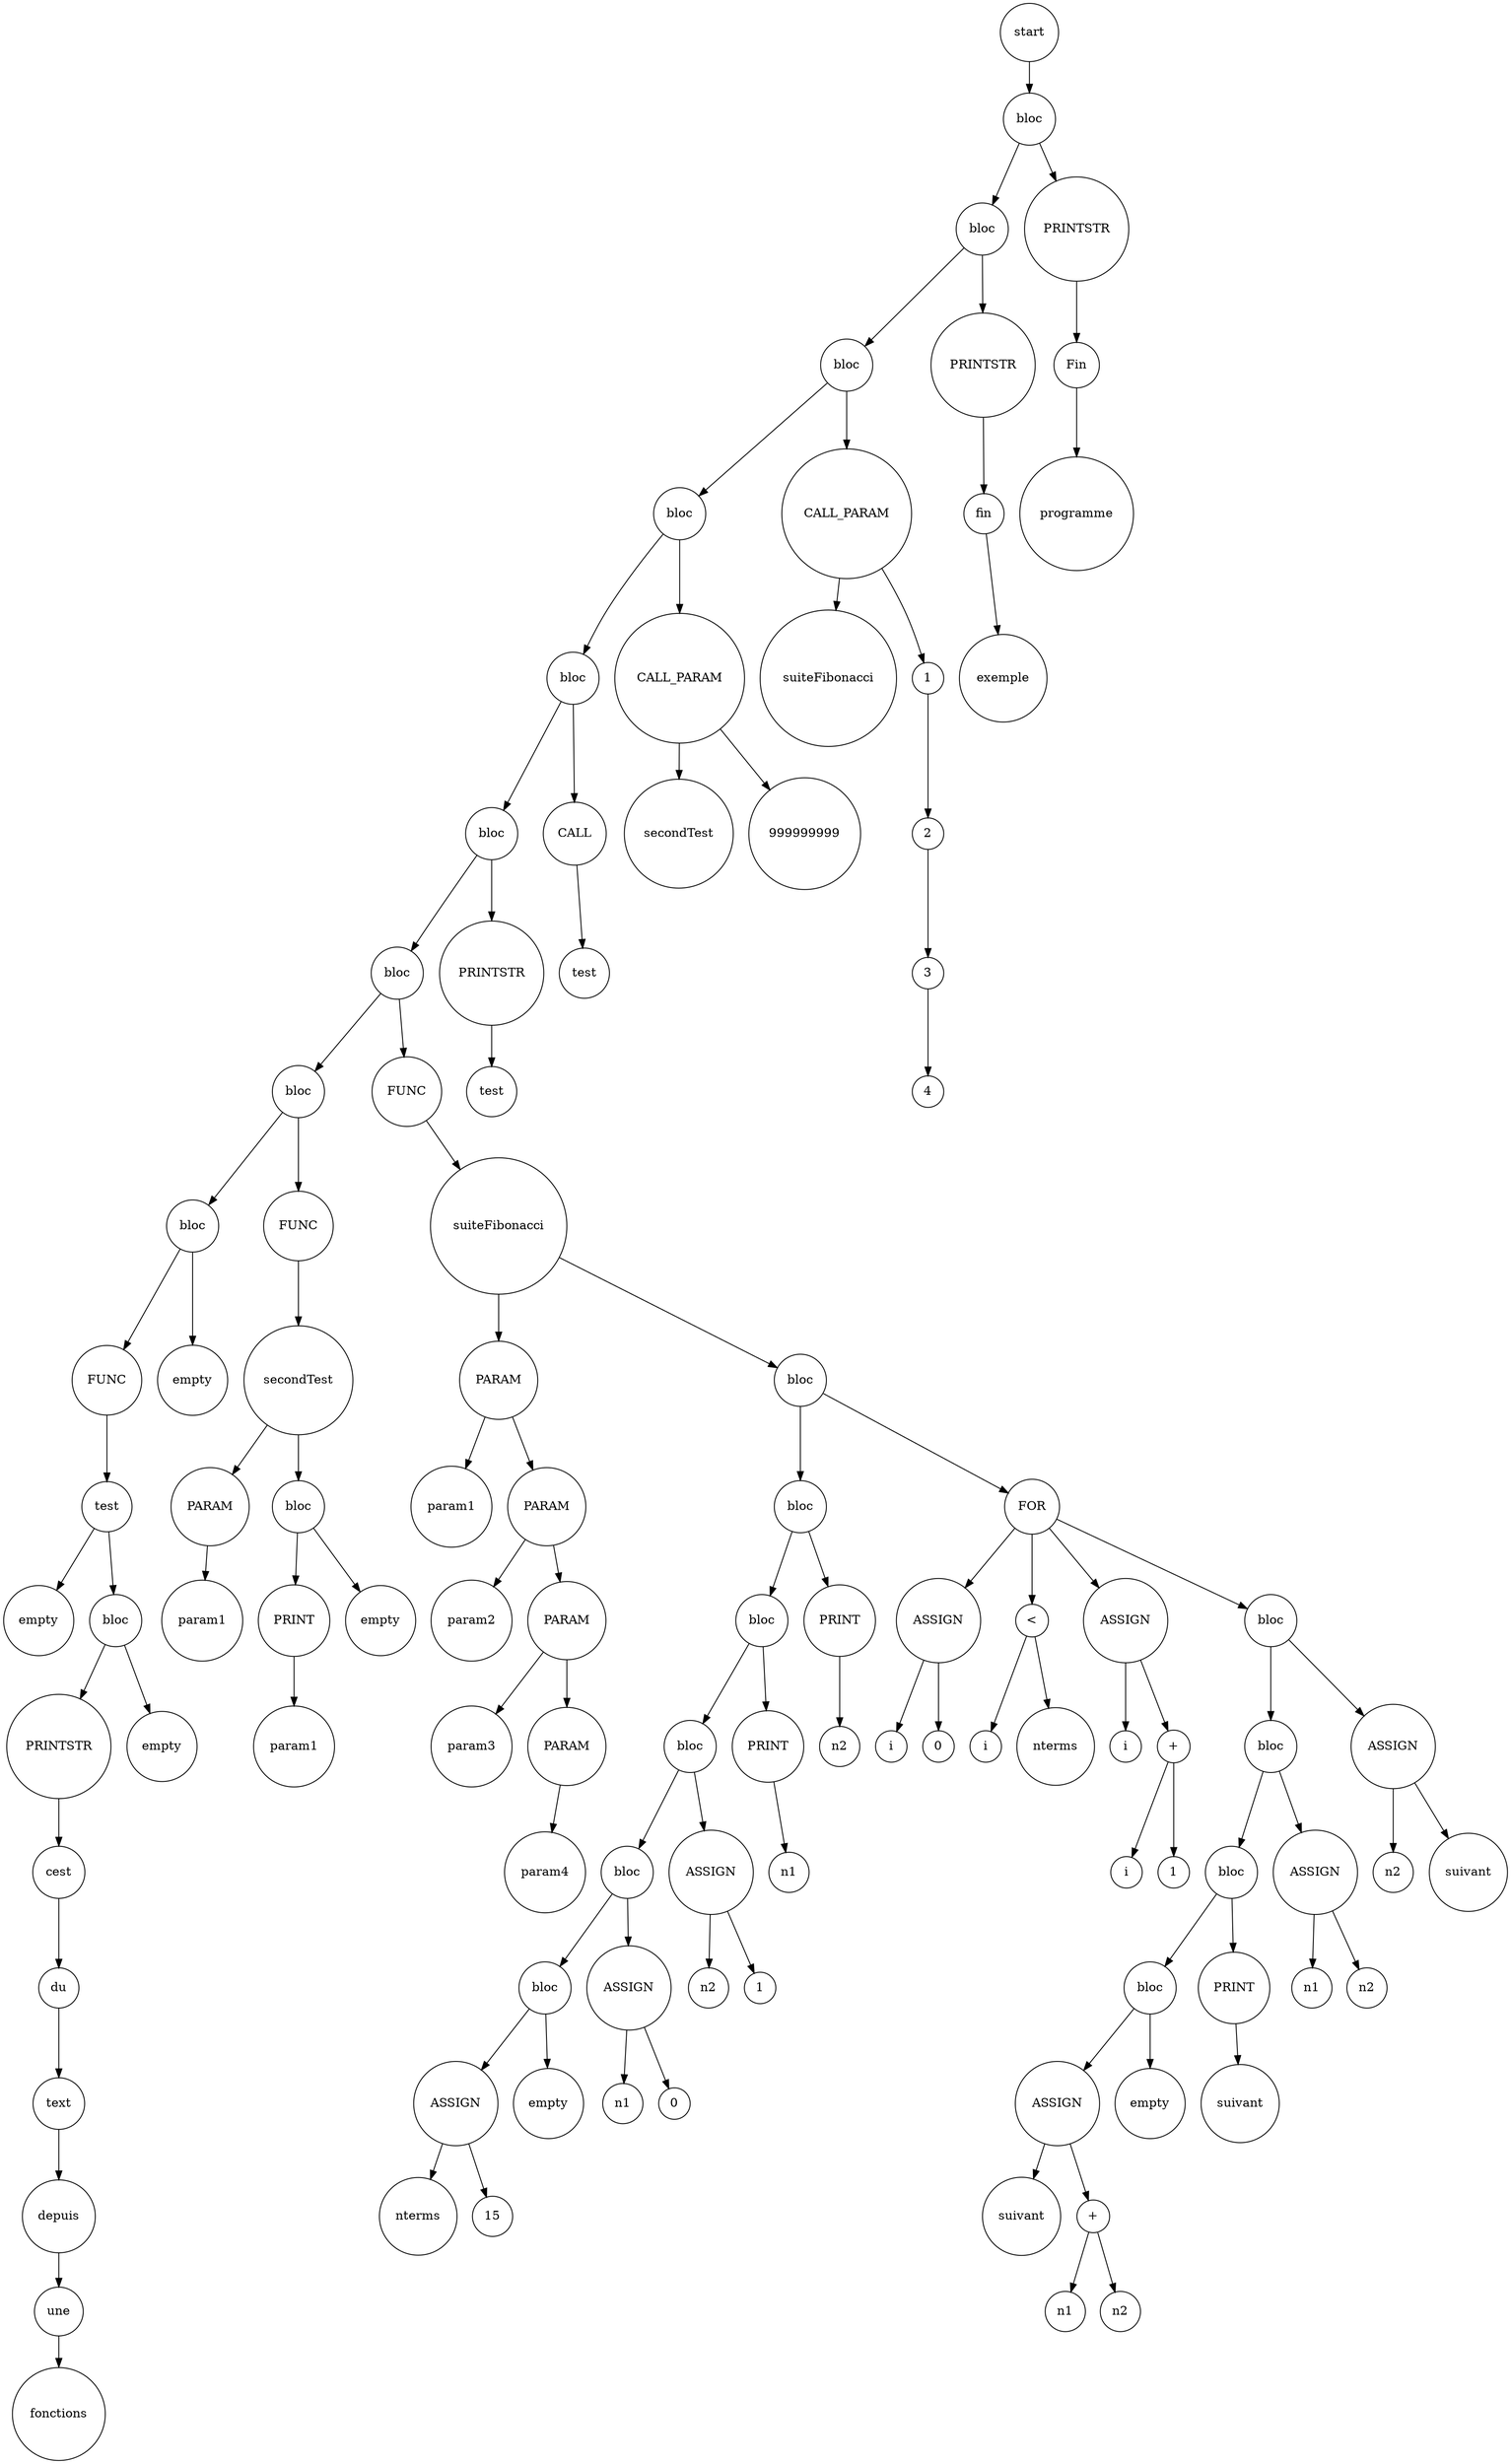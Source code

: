 digraph {
	node [shape=circle]
	"6a5b72e9-6980-41a7-af8b-3f1412a084a0" [label=start]
	"c7aca20b-12aa-4cfe-b364-7d70495bd110" [label=bloc]
	"20dfe99e-fd13-416c-9d95-cd30895a1119" [label=bloc]
	"bb96c4a9-f3ae-41f4-a4eb-4cde897ef632" [label=bloc]
	"74b3c531-ff22-4379-b713-f9d91aa9fea5" [label=bloc]
	"79655204-f894-4e62-b749-7f5c58c9bba2" [label=bloc]
	"866cb78d-d949-466e-bb34-9761151b24eb" [label=bloc]
	"0033e306-d09a-4cbd-8727-f2b657b956f2" [label=bloc]
	"55a511f2-14d4-41f2-b740-90cc13ceb8e8" [label=bloc]
	"a0dd0fb8-4c64-44ff-80c0-85b4827977f5" [label=bloc]
	"6df74463-efe0-44d5-b81f-799d35da98fd" [label=FUNC]
	"e1bc99fc-347f-40c5-8162-8a1c14d93c09" [label=test]
	"814b3769-bd29-4f7b-9e24-29e38566dbe4" [label=empty]
	"e1bc99fc-347f-40c5-8162-8a1c14d93c09" -> "814b3769-bd29-4f7b-9e24-29e38566dbe4" [arrowsize=1]
	"27faa369-b891-4558-80a1-687187465520" [label=bloc]
	"97df5a34-ef74-4d19-87fc-bd97d91129dd" [label=PRINTSTR]
	"b9b1e2eb-2e2d-4405-9bda-edcf7dcdbe78" [label=cest]
	"29890b8b-2a4b-446c-a4c6-54d2d102b744" [label=du]
	"83ac8b8d-21bb-4f24-9bc2-78d4642a1253" [label=text]
	"ccaace6c-df7d-4ba8-a2b6-55b93a4c1ee1" [label=depuis]
	"bac72fdd-99f7-4523-ba66-469fa2d4414e" [label=une]
	"973cf587-d5b0-4a92-a670-d268372c5eaf" [label=fonctions]
	"bac72fdd-99f7-4523-ba66-469fa2d4414e" -> "973cf587-d5b0-4a92-a670-d268372c5eaf" [arrowsize=1]
	"ccaace6c-df7d-4ba8-a2b6-55b93a4c1ee1" -> "bac72fdd-99f7-4523-ba66-469fa2d4414e" [arrowsize=1]
	"83ac8b8d-21bb-4f24-9bc2-78d4642a1253" -> "ccaace6c-df7d-4ba8-a2b6-55b93a4c1ee1" [arrowsize=1]
	"29890b8b-2a4b-446c-a4c6-54d2d102b744" -> "83ac8b8d-21bb-4f24-9bc2-78d4642a1253" [arrowsize=1]
	"b9b1e2eb-2e2d-4405-9bda-edcf7dcdbe78" -> "29890b8b-2a4b-446c-a4c6-54d2d102b744" [arrowsize=1]
	"97df5a34-ef74-4d19-87fc-bd97d91129dd" -> "b9b1e2eb-2e2d-4405-9bda-edcf7dcdbe78" [arrowsize=1]
	"27faa369-b891-4558-80a1-687187465520" -> "97df5a34-ef74-4d19-87fc-bd97d91129dd" [arrowsize=1]
	"3908f495-6973-4857-81dc-40bd6455bff1" [label=empty]
	"27faa369-b891-4558-80a1-687187465520" -> "3908f495-6973-4857-81dc-40bd6455bff1" [arrowsize=1]
	"e1bc99fc-347f-40c5-8162-8a1c14d93c09" -> "27faa369-b891-4558-80a1-687187465520" [arrowsize=1]
	"6df74463-efe0-44d5-b81f-799d35da98fd" -> "e1bc99fc-347f-40c5-8162-8a1c14d93c09" [arrowsize=1]
	"a0dd0fb8-4c64-44ff-80c0-85b4827977f5" -> "6df74463-efe0-44d5-b81f-799d35da98fd" [arrowsize=1]
	"ef5996b8-91a3-4c06-bb0c-68de0190a132" [label=empty]
	"a0dd0fb8-4c64-44ff-80c0-85b4827977f5" -> "ef5996b8-91a3-4c06-bb0c-68de0190a132" [arrowsize=1]
	"55a511f2-14d4-41f2-b740-90cc13ceb8e8" -> "a0dd0fb8-4c64-44ff-80c0-85b4827977f5" [arrowsize=1]
	"b5d42b9a-6e99-47c3-a300-242de94e399e" [label=FUNC]
	"4b771ba2-55af-4335-9a59-7869094c01d7" [label=secondTest]
	"9b1eac0a-53a0-4c55-bf25-c307d83574e5" [label=PARAM]
	"1277e282-729a-4751-831d-412b688c1ac6" [label=param1]
	"9b1eac0a-53a0-4c55-bf25-c307d83574e5" -> "1277e282-729a-4751-831d-412b688c1ac6" [arrowsize=1]
	"4b771ba2-55af-4335-9a59-7869094c01d7" -> "9b1eac0a-53a0-4c55-bf25-c307d83574e5" [arrowsize=1]
	"f728f987-4db1-42e2-b788-55723e4242b4" [label=bloc]
	"05e20f86-66a7-4fe2-82ac-cdaffd16ecc9" [label=PRINT]
	"9e990607-7a87-4c4b-aa33-385a9a1ebd3c" [label=param1]
	"05e20f86-66a7-4fe2-82ac-cdaffd16ecc9" -> "9e990607-7a87-4c4b-aa33-385a9a1ebd3c" [arrowsize=1]
	"f728f987-4db1-42e2-b788-55723e4242b4" -> "05e20f86-66a7-4fe2-82ac-cdaffd16ecc9" [arrowsize=1]
	"c619a3a0-2524-4001-a732-48b8e4e66455" [label=empty]
	"f728f987-4db1-42e2-b788-55723e4242b4" -> "c619a3a0-2524-4001-a732-48b8e4e66455" [arrowsize=1]
	"4b771ba2-55af-4335-9a59-7869094c01d7" -> "f728f987-4db1-42e2-b788-55723e4242b4" [arrowsize=1]
	"b5d42b9a-6e99-47c3-a300-242de94e399e" -> "4b771ba2-55af-4335-9a59-7869094c01d7" [arrowsize=1]
	"55a511f2-14d4-41f2-b740-90cc13ceb8e8" -> "b5d42b9a-6e99-47c3-a300-242de94e399e" [arrowsize=1]
	"0033e306-d09a-4cbd-8727-f2b657b956f2" -> "55a511f2-14d4-41f2-b740-90cc13ceb8e8" [arrowsize=1]
	"4b2ca499-1cd8-4714-ad73-9051ae13790c" [label=FUNC]
	"4f0c963f-832b-422d-8d50-d65942f92701" [label=suiteFibonacci]
	"08f31d92-c162-4bcc-8c83-d485437d6624" [label=PARAM]
	"ed5b47f7-4ada-4c75-8093-f250f3dac26f" [label=param1]
	"08f31d92-c162-4bcc-8c83-d485437d6624" -> "ed5b47f7-4ada-4c75-8093-f250f3dac26f" [arrowsize=1]
	"0db2bdd4-246c-4e78-9d4f-88c19b754cb1" [label=PARAM]
	"b8dfd1cb-dc5f-4b84-866d-5cb5b9e53796" [label=param2]
	"0db2bdd4-246c-4e78-9d4f-88c19b754cb1" -> "b8dfd1cb-dc5f-4b84-866d-5cb5b9e53796" [arrowsize=1]
	"0b24cc6d-ec1d-45a7-aca1-5f0f523ac721" [label=PARAM]
	"438f6ea1-284a-4a13-9dae-deb4e2980266" [label=param3]
	"0b24cc6d-ec1d-45a7-aca1-5f0f523ac721" -> "438f6ea1-284a-4a13-9dae-deb4e2980266" [arrowsize=1]
	"63d5e8c2-f85e-4bd5-ade6-ac314ca4d2b1" [label=PARAM]
	"0ef3d400-e056-48b2-9789-07a7c5c35662" [label=param4]
	"63d5e8c2-f85e-4bd5-ade6-ac314ca4d2b1" -> "0ef3d400-e056-48b2-9789-07a7c5c35662" [arrowsize=1]
	"0b24cc6d-ec1d-45a7-aca1-5f0f523ac721" -> "63d5e8c2-f85e-4bd5-ade6-ac314ca4d2b1" [arrowsize=1]
	"0db2bdd4-246c-4e78-9d4f-88c19b754cb1" -> "0b24cc6d-ec1d-45a7-aca1-5f0f523ac721" [arrowsize=1]
	"08f31d92-c162-4bcc-8c83-d485437d6624" -> "0db2bdd4-246c-4e78-9d4f-88c19b754cb1" [arrowsize=1]
	"4f0c963f-832b-422d-8d50-d65942f92701" -> "08f31d92-c162-4bcc-8c83-d485437d6624" [arrowsize=1]
	"8cbfeb0e-8a08-4433-a38c-9f11fd70f37f" [label=bloc]
	"7aab6773-aa37-482e-a059-e759c42e7dee" [label=bloc]
	"1c01995d-062e-48e1-950a-63276f5610f1" [label=bloc]
	"d1b07559-c323-4c65-97f5-2a494f73b87f" [label=bloc]
	"ec618da3-ad12-4c74-9e7d-8e977cf08976" [label=bloc]
	"10c53066-3aed-47fa-9a8c-097dccf54288" [label=bloc]
	"070d314f-50be-48aa-8f27-51b50ab2cc71" [label=ASSIGN]
	"1a45b5ec-e2d0-4761-a9fe-c755497a1bb5" [label=nterms]
	"070d314f-50be-48aa-8f27-51b50ab2cc71" -> "1a45b5ec-e2d0-4761-a9fe-c755497a1bb5" [arrowsize=1]
	"22177a63-e8a7-4b53-bb8c-6b1c96aaa818" [label=15]
	"070d314f-50be-48aa-8f27-51b50ab2cc71" -> "22177a63-e8a7-4b53-bb8c-6b1c96aaa818" [arrowsize=1]
	"10c53066-3aed-47fa-9a8c-097dccf54288" -> "070d314f-50be-48aa-8f27-51b50ab2cc71" [arrowsize=1]
	"018b7308-4ea5-4641-b645-f64e2f6287b4" [label=empty]
	"10c53066-3aed-47fa-9a8c-097dccf54288" -> "018b7308-4ea5-4641-b645-f64e2f6287b4" [arrowsize=1]
	"ec618da3-ad12-4c74-9e7d-8e977cf08976" -> "10c53066-3aed-47fa-9a8c-097dccf54288" [arrowsize=1]
	"98abfb2d-8944-4cbe-a40f-20b79f9e92ef" [label=ASSIGN]
	"054f775b-eca4-49a4-943f-2f449746ed73" [label=n1]
	"98abfb2d-8944-4cbe-a40f-20b79f9e92ef" -> "054f775b-eca4-49a4-943f-2f449746ed73" [arrowsize=1]
	"883cb882-8d0a-438b-9016-194073368738" [label=0]
	"98abfb2d-8944-4cbe-a40f-20b79f9e92ef" -> "883cb882-8d0a-438b-9016-194073368738" [arrowsize=1]
	"ec618da3-ad12-4c74-9e7d-8e977cf08976" -> "98abfb2d-8944-4cbe-a40f-20b79f9e92ef" [arrowsize=1]
	"d1b07559-c323-4c65-97f5-2a494f73b87f" -> "ec618da3-ad12-4c74-9e7d-8e977cf08976" [arrowsize=1]
	"b1a274ce-98fd-449b-8323-b93d4c1d3f39" [label=ASSIGN]
	"e41018f9-9e0a-4bce-911e-7d764fc8ae79" [label=n2]
	"b1a274ce-98fd-449b-8323-b93d4c1d3f39" -> "e41018f9-9e0a-4bce-911e-7d764fc8ae79" [arrowsize=1]
	"98696d6b-0235-449e-b47f-367b7c35acc7" [label=1]
	"b1a274ce-98fd-449b-8323-b93d4c1d3f39" -> "98696d6b-0235-449e-b47f-367b7c35acc7" [arrowsize=1]
	"d1b07559-c323-4c65-97f5-2a494f73b87f" -> "b1a274ce-98fd-449b-8323-b93d4c1d3f39" [arrowsize=1]
	"1c01995d-062e-48e1-950a-63276f5610f1" -> "d1b07559-c323-4c65-97f5-2a494f73b87f" [arrowsize=1]
	"7673eaa4-692a-460c-bfc3-92f00495c88d" [label=PRINT]
	"eca60b0a-b54c-4d2f-b253-24eb32c3448a" [label=n1]
	"7673eaa4-692a-460c-bfc3-92f00495c88d" -> "eca60b0a-b54c-4d2f-b253-24eb32c3448a" [arrowsize=1]
	"1c01995d-062e-48e1-950a-63276f5610f1" -> "7673eaa4-692a-460c-bfc3-92f00495c88d" [arrowsize=1]
	"7aab6773-aa37-482e-a059-e759c42e7dee" -> "1c01995d-062e-48e1-950a-63276f5610f1" [arrowsize=1]
	"5252cf01-0fe7-45e3-a539-807887f22ea0" [label=PRINT]
	"3414e26f-1a63-4d84-8103-e6d73f913fbd" [label=n2]
	"5252cf01-0fe7-45e3-a539-807887f22ea0" -> "3414e26f-1a63-4d84-8103-e6d73f913fbd" [arrowsize=1]
	"7aab6773-aa37-482e-a059-e759c42e7dee" -> "5252cf01-0fe7-45e3-a539-807887f22ea0" [arrowsize=1]
	"8cbfeb0e-8a08-4433-a38c-9f11fd70f37f" -> "7aab6773-aa37-482e-a059-e759c42e7dee" [arrowsize=1]
	"d1c4e0ba-2182-40e6-9932-d3c6f569f57f" [label=FOR]
	"5fa3dba4-03cb-4941-8d3e-7fe405df82d8" [label=ASSIGN]
	"d0e9c2be-6010-4e8b-bf4c-ed8719106bbd" [label=i]
	"5fa3dba4-03cb-4941-8d3e-7fe405df82d8" -> "d0e9c2be-6010-4e8b-bf4c-ed8719106bbd" [arrowsize=1]
	"81429083-275f-4aa8-9960-515da2e93423" [label=0]
	"5fa3dba4-03cb-4941-8d3e-7fe405df82d8" -> "81429083-275f-4aa8-9960-515da2e93423" [arrowsize=1]
	"d1c4e0ba-2182-40e6-9932-d3c6f569f57f" -> "5fa3dba4-03cb-4941-8d3e-7fe405df82d8" [arrowsize=1]
	"a6f60c92-d0dc-4e93-b3a9-9dacaf44bab2" [label="<"]
	"b2dcf636-4b59-42c8-aadb-fb29335efa49" [label=i]
	"a6f60c92-d0dc-4e93-b3a9-9dacaf44bab2" -> "b2dcf636-4b59-42c8-aadb-fb29335efa49" [arrowsize=1]
	"bfd17c5c-cef1-47bd-a68c-7901165ee434" [label=nterms]
	"a6f60c92-d0dc-4e93-b3a9-9dacaf44bab2" -> "bfd17c5c-cef1-47bd-a68c-7901165ee434" [arrowsize=1]
	"d1c4e0ba-2182-40e6-9932-d3c6f569f57f" -> "a6f60c92-d0dc-4e93-b3a9-9dacaf44bab2" [arrowsize=1]
	"104a1e9e-ab51-4fb4-9bfa-e92e59d1b876" [label=ASSIGN]
	"eb5690e8-8bdd-412d-8b71-145de9f53703" [label=i]
	"104a1e9e-ab51-4fb4-9bfa-e92e59d1b876" -> "eb5690e8-8bdd-412d-8b71-145de9f53703" [arrowsize=1]
	"fe0af6d9-5480-4905-96f7-ea89d9ba81e8" [label="+"]
	"5b063324-5fab-42f3-bb8c-ae0db77037a8" [label=i]
	"fe0af6d9-5480-4905-96f7-ea89d9ba81e8" -> "5b063324-5fab-42f3-bb8c-ae0db77037a8" [arrowsize=1]
	"2c6601dd-c6dc-46eb-927a-0d3ba31856a3" [label=1]
	"fe0af6d9-5480-4905-96f7-ea89d9ba81e8" -> "2c6601dd-c6dc-46eb-927a-0d3ba31856a3" [arrowsize=1]
	"104a1e9e-ab51-4fb4-9bfa-e92e59d1b876" -> "fe0af6d9-5480-4905-96f7-ea89d9ba81e8" [arrowsize=1]
	"d1c4e0ba-2182-40e6-9932-d3c6f569f57f" -> "104a1e9e-ab51-4fb4-9bfa-e92e59d1b876" [arrowsize=1]
	"173be602-550f-4d7d-a655-433308c33203" [label=bloc]
	"26351cca-f0e1-459a-8847-07b10b753194" [label=bloc]
	"ab5f1ebf-e57e-4e9e-93f1-041060763feb" [label=bloc]
	"1e947f1b-f368-47bc-8782-7332af588fea" [label=bloc]
	"5c3bf440-4a35-4f9c-9f39-ea46e23db8f1" [label=ASSIGN]
	"3ed09629-0809-4ea5-bcc7-97763ec148d6" [label=suivant]
	"5c3bf440-4a35-4f9c-9f39-ea46e23db8f1" -> "3ed09629-0809-4ea5-bcc7-97763ec148d6" [arrowsize=1]
	"e3ab4c80-b21f-43a5-a573-9d48e5f6d7ca" [label="+"]
	"a2cb8be4-24fd-44d3-a176-72025da76a4c" [label=n1]
	"e3ab4c80-b21f-43a5-a573-9d48e5f6d7ca" -> "a2cb8be4-24fd-44d3-a176-72025da76a4c" [arrowsize=1]
	"345e97fc-6cdc-48eb-aafa-d57f859f5612" [label=n2]
	"e3ab4c80-b21f-43a5-a573-9d48e5f6d7ca" -> "345e97fc-6cdc-48eb-aafa-d57f859f5612" [arrowsize=1]
	"5c3bf440-4a35-4f9c-9f39-ea46e23db8f1" -> "e3ab4c80-b21f-43a5-a573-9d48e5f6d7ca" [arrowsize=1]
	"1e947f1b-f368-47bc-8782-7332af588fea" -> "5c3bf440-4a35-4f9c-9f39-ea46e23db8f1" [arrowsize=1]
	"e136f56f-342f-478d-be17-43f90c4690db" [label=empty]
	"1e947f1b-f368-47bc-8782-7332af588fea" -> "e136f56f-342f-478d-be17-43f90c4690db" [arrowsize=1]
	"ab5f1ebf-e57e-4e9e-93f1-041060763feb" -> "1e947f1b-f368-47bc-8782-7332af588fea" [arrowsize=1]
	"69f735fe-7b75-4e97-9924-cc049da96f98" [label=PRINT]
	"b1bfa953-a03a-48a9-8254-42dc063741a8" [label=suivant]
	"69f735fe-7b75-4e97-9924-cc049da96f98" -> "b1bfa953-a03a-48a9-8254-42dc063741a8" [arrowsize=1]
	"ab5f1ebf-e57e-4e9e-93f1-041060763feb" -> "69f735fe-7b75-4e97-9924-cc049da96f98" [arrowsize=1]
	"26351cca-f0e1-459a-8847-07b10b753194" -> "ab5f1ebf-e57e-4e9e-93f1-041060763feb" [arrowsize=1]
	"e9cf134a-9e61-49d8-9959-e74a02bec9ee" [label=ASSIGN]
	"519ee29c-0d25-4580-9003-61808e04aeee" [label=n1]
	"e9cf134a-9e61-49d8-9959-e74a02bec9ee" -> "519ee29c-0d25-4580-9003-61808e04aeee" [arrowsize=1]
	"7f8ae6e9-9e3b-41b4-afb3-e183458a630d" [label=n2]
	"e9cf134a-9e61-49d8-9959-e74a02bec9ee" -> "7f8ae6e9-9e3b-41b4-afb3-e183458a630d" [arrowsize=1]
	"26351cca-f0e1-459a-8847-07b10b753194" -> "e9cf134a-9e61-49d8-9959-e74a02bec9ee" [arrowsize=1]
	"173be602-550f-4d7d-a655-433308c33203" -> "26351cca-f0e1-459a-8847-07b10b753194" [arrowsize=1]
	"b23e2f9a-81b7-4a04-b74e-d698ac4f0f88" [label=ASSIGN]
	"7da2c47c-404e-454b-b14d-ed79952cd760" [label=n2]
	"b23e2f9a-81b7-4a04-b74e-d698ac4f0f88" -> "7da2c47c-404e-454b-b14d-ed79952cd760" [arrowsize=1]
	"28e7dd50-4052-4e6b-80b8-3b40838708c5" [label=suivant]
	"b23e2f9a-81b7-4a04-b74e-d698ac4f0f88" -> "28e7dd50-4052-4e6b-80b8-3b40838708c5" [arrowsize=1]
	"173be602-550f-4d7d-a655-433308c33203" -> "b23e2f9a-81b7-4a04-b74e-d698ac4f0f88" [arrowsize=1]
	"d1c4e0ba-2182-40e6-9932-d3c6f569f57f" -> "173be602-550f-4d7d-a655-433308c33203" [arrowsize=1]
	"8cbfeb0e-8a08-4433-a38c-9f11fd70f37f" -> "d1c4e0ba-2182-40e6-9932-d3c6f569f57f" [arrowsize=1]
	"4f0c963f-832b-422d-8d50-d65942f92701" -> "8cbfeb0e-8a08-4433-a38c-9f11fd70f37f" [arrowsize=1]
	"4b2ca499-1cd8-4714-ad73-9051ae13790c" -> "4f0c963f-832b-422d-8d50-d65942f92701" [arrowsize=1]
	"0033e306-d09a-4cbd-8727-f2b657b956f2" -> "4b2ca499-1cd8-4714-ad73-9051ae13790c" [arrowsize=1]
	"866cb78d-d949-466e-bb34-9761151b24eb" -> "0033e306-d09a-4cbd-8727-f2b657b956f2" [arrowsize=1]
	"c948a853-4539-48f7-bb64-47ff0f02ce06" [label=PRINTSTR]
	"519ed2f7-cd47-4d1e-8bbb-6f846b2c9008" [label=test]
	"c948a853-4539-48f7-bb64-47ff0f02ce06" -> "519ed2f7-cd47-4d1e-8bbb-6f846b2c9008" [arrowsize=1]
	"866cb78d-d949-466e-bb34-9761151b24eb" -> "c948a853-4539-48f7-bb64-47ff0f02ce06" [arrowsize=1]
	"79655204-f894-4e62-b749-7f5c58c9bba2" -> "866cb78d-d949-466e-bb34-9761151b24eb" [arrowsize=1]
	"0a88fcc4-a77b-4ad9-99b8-2fc66a720e23" [label=CALL]
	"ed4d768a-740b-4238-8054-49a67a9433d8" [label=test]
	"0a88fcc4-a77b-4ad9-99b8-2fc66a720e23" -> "ed4d768a-740b-4238-8054-49a67a9433d8" [arrowsize=1]
	"79655204-f894-4e62-b749-7f5c58c9bba2" -> "0a88fcc4-a77b-4ad9-99b8-2fc66a720e23" [arrowsize=1]
	"74b3c531-ff22-4379-b713-f9d91aa9fea5" -> "79655204-f894-4e62-b749-7f5c58c9bba2" [arrowsize=1]
	"58348b6a-8b24-4634-9c9c-ce37cf3c8d7c" [label=CALL_PARAM]
	"a208c593-9d01-4b07-adf6-ca6161850bdc" [label=secondTest]
	"58348b6a-8b24-4634-9c9c-ce37cf3c8d7c" -> "a208c593-9d01-4b07-adf6-ca6161850bdc" [arrowsize=1]
	"aabfcf21-7536-49e6-99c3-74631a6f41f7" [label=999999999]
	"58348b6a-8b24-4634-9c9c-ce37cf3c8d7c" -> "aabfcf21-7536-49e6-99c3-74631a6f41f7" [arrowsize=1]
	"74b3c531-ff22-4379-b713-f9d91aa9fea5" -> "58348b6a-8b24-4634-9c9c-ce37cf3c8d7c" [arrowsize=1]
	"bb96c4a9-f3ae-41f4-a4eb-4cde897ef632" -> "74b3c531-ff22-4379-b713-f9d91aa9fea5" [arrowsize=1]
	"08d033c5-ac72-4ab4-b41c-318b222a0e43" [label=CALL_PARAM]
	"4be2f538-3d59-43a3-af5a-902497d67f0d" [label=suiteFibonacci]
	"08d033c5-ac72-4ab4-b41c-318b222a0e43" -> "4be2f538-3d59-43a3-af5a-902497d67f0d" [arrowsize=1]
	"c95a81e0-4827-4c14-9892-7b84abb13f13" [label=1]
	"c6530574-76fe-40c9-a987-2064df101cff" [label=2]
	"56868f2a-d9e8-4d90-b879-5ecbd4cc02c6" [label=3]
	"90d071a9-6444-4ed6-82f2-0c7039cae30a" [label=4]
	"56868f2a-d9e8-4d90-b879-5ecbd4cc02c6" -> "90d071a9-6444-4ed6-82f2-0c7039cae30a" [arrowsize=1]
	"c6530574-76fe-40c9-a987-2064df101cff" -> "56868f2a-d9e8-4d90-b879-5ecbd4cc02c6" [arrowsize=1]
	"c95a81e0-4827-4c14-9892-7b84abb13f13" -> "c6530574-76fe-40c9-a987-2064df101cff" [arrowsize=1]
	"08d033c5-ac72-4ab4-b41c-318b222a0e43" -> "c95a81e0-4827-4c14-9892-7b84abb13f13" [arrowsize=1]
	"bb96c4a9-f3ae-41f4-a4eb-4cde897ef632" -> "08d033c5-ac72-4ab4-b41c-318b222a0e43" [arrowsize=1]
	"20dfe99e-fd13-416c-9d95-cd30895a1119" -> "bb96c4a9-f3ae-41f4-a4eb-4cde897ef632" [arrowsize=1]
	"9c104392-0d1f-4194-b34d-5e59be95515a" [label=PRINTSTR]
	"6ed50e10-cb6d-4a2a-ac91-b4a9af61f0c9" [label=fin]
	"e07df3b9-45b3-41e2-ad9a-80c7b0cda4c9" [label=exemple]
	"6ed50e10-cb6d-4a2a-ac91-b4a9af61f0c9" -> "e07df3b9-45b3-41e2-ad9a-80c7b0cda4c9" [arrowsize=1]
	"9c104392-0d1f-4194-b34d-5e59be95515a" -> "6ed50e10-cb6d-4a2a-ac91-b4a9af61f0c9" [arrowsize=1]
	"20dfe99e-fd13-416c-9d95-cd30895a1119" -> "9c104392-0d1f-4194-b34d-5e59be95515a" [arrowsize=1]
	"c7aca20b-12aa-4cfe-b364-7d70495bd110" -> "20dfe99e-fd13-416c-9d95-cd30895a1119" [arrowsize=1]
	"3a7ee133-ed7e-4eb2-b983-2802aabbbe51" [label=PRINTSTR]
	"cc32f9d3-5d19-4d0b-93c5-53d35ddc228d" [label=Fin]
	"7ff80208-394b-40f8-918c-d858609bbaf6" [label=programme]
	"cc32f9d3-5d19-4d0b-93c5-53d35ddc228d" -> "7ff80208-394b-40f8-918c-d858609bbaf6" [arrowsize=1]
	"3a7ee133-ed7e-4eb2-b983-2802aabbbe51" -> "cc32f9d3-5d19-4d0b-93c5-53d35ddc228d" [arrowsize=1]
	"c7aca20b-12aa-4cfe-b364-7d70495bd110" -> "3a7ee133-ed7e-4eb2-b983-2802aabbbe51" [arrowsize=1]
	"6a5b72e9-6980-41a7-af8b-3f1412a084a0" -> "c7aca20b-12aa-4cfe-b364-7d70495bd110" [arrowsize=1]
}
